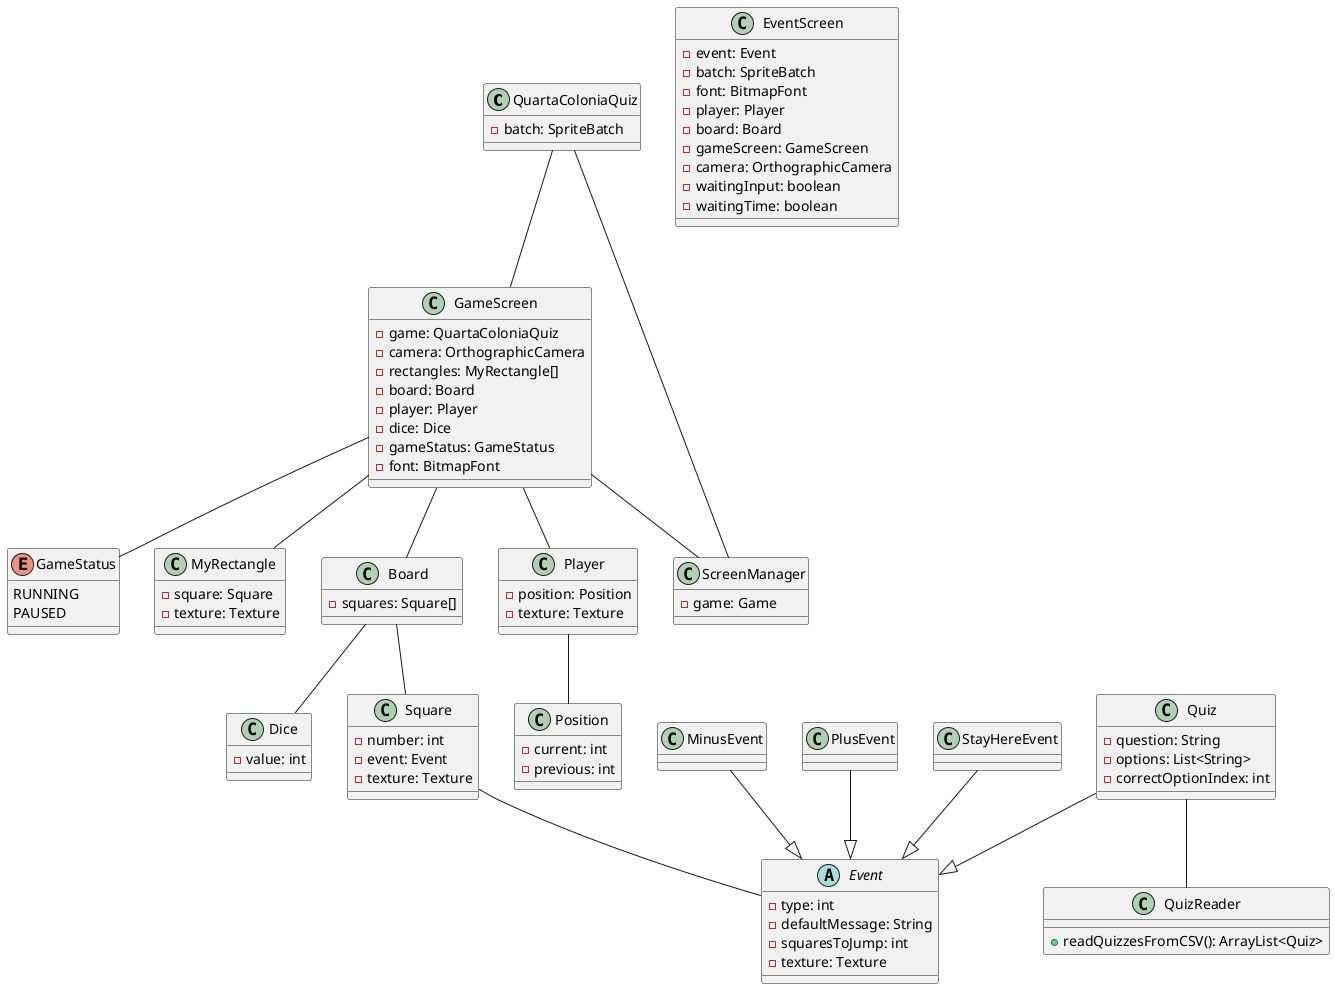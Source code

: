 @startuml

class QuartaColoniaQuiz {
    -batch: SpriteBatch
}

class GameScreen {
    -game: QuartaColoniaQuiz
    -camera: OrthographicCamera
    -rectangles: MyRectangle[]
    -board: Board
    -player: Player
    -dice: Dice
    -gameStatus: GameStatus
    -font: BitmapFont
}

class EventScreen {
    -event: Event
    -batch: SpriteBatch
    -font: BitmapFont
    -player: Player
    -board: Board
    -gameScreen: GameScreen
    -camera: OrthographicCamera
    -waitingInput: boolean
    -waitingTime: boolean
}

enum GameStatus {
    RUNNING
    PAUSED
}

class MyRectangle {
    -square: Square
    -texture: Texture
}

class ScreenManager {
    -game: Game
}

class Board {
    -squares: Square[]
}

class Dice {
    -value: int
}

abstract class Event {
    -type: int
    -defaultMessage: String
    -squaresToJump: int
    -texture: Texture
}

class MinusEvent {
}

class Player {
    -position: Position
    -texture: Texture
}

class PlusEvent {
}

class Position {
    -current: int
    -previous: int
}

class Quiz {
    -question: String
    -options: List<String>
    -correctOptionIndex: int
}

class QuizReader {
    +readQuizzesFromCSV(): ArrayList<Quiz>
}

class Square {
    -number: int
    -event: Event
    -texture: Texture
}

class StayHereEvent {
}

QuartaColoniaQuiz -- ScreenManager
QuartaColoniaQuiz -- GameScreen

GameScreen -- MyRectangle
GameScreen -- GameStatus
GameScreen -- ScreenManager
GameScreen -- Board
GameScreen -- Player

Player -- Position

Board -- Dice
Board -- Square
Square -- Event

StayHereEvent --|> Event
MinusEvent --|> Event
PlusEvent --|> Event
Quiz --|> Event

Quiz -- QuizReader

@enduml